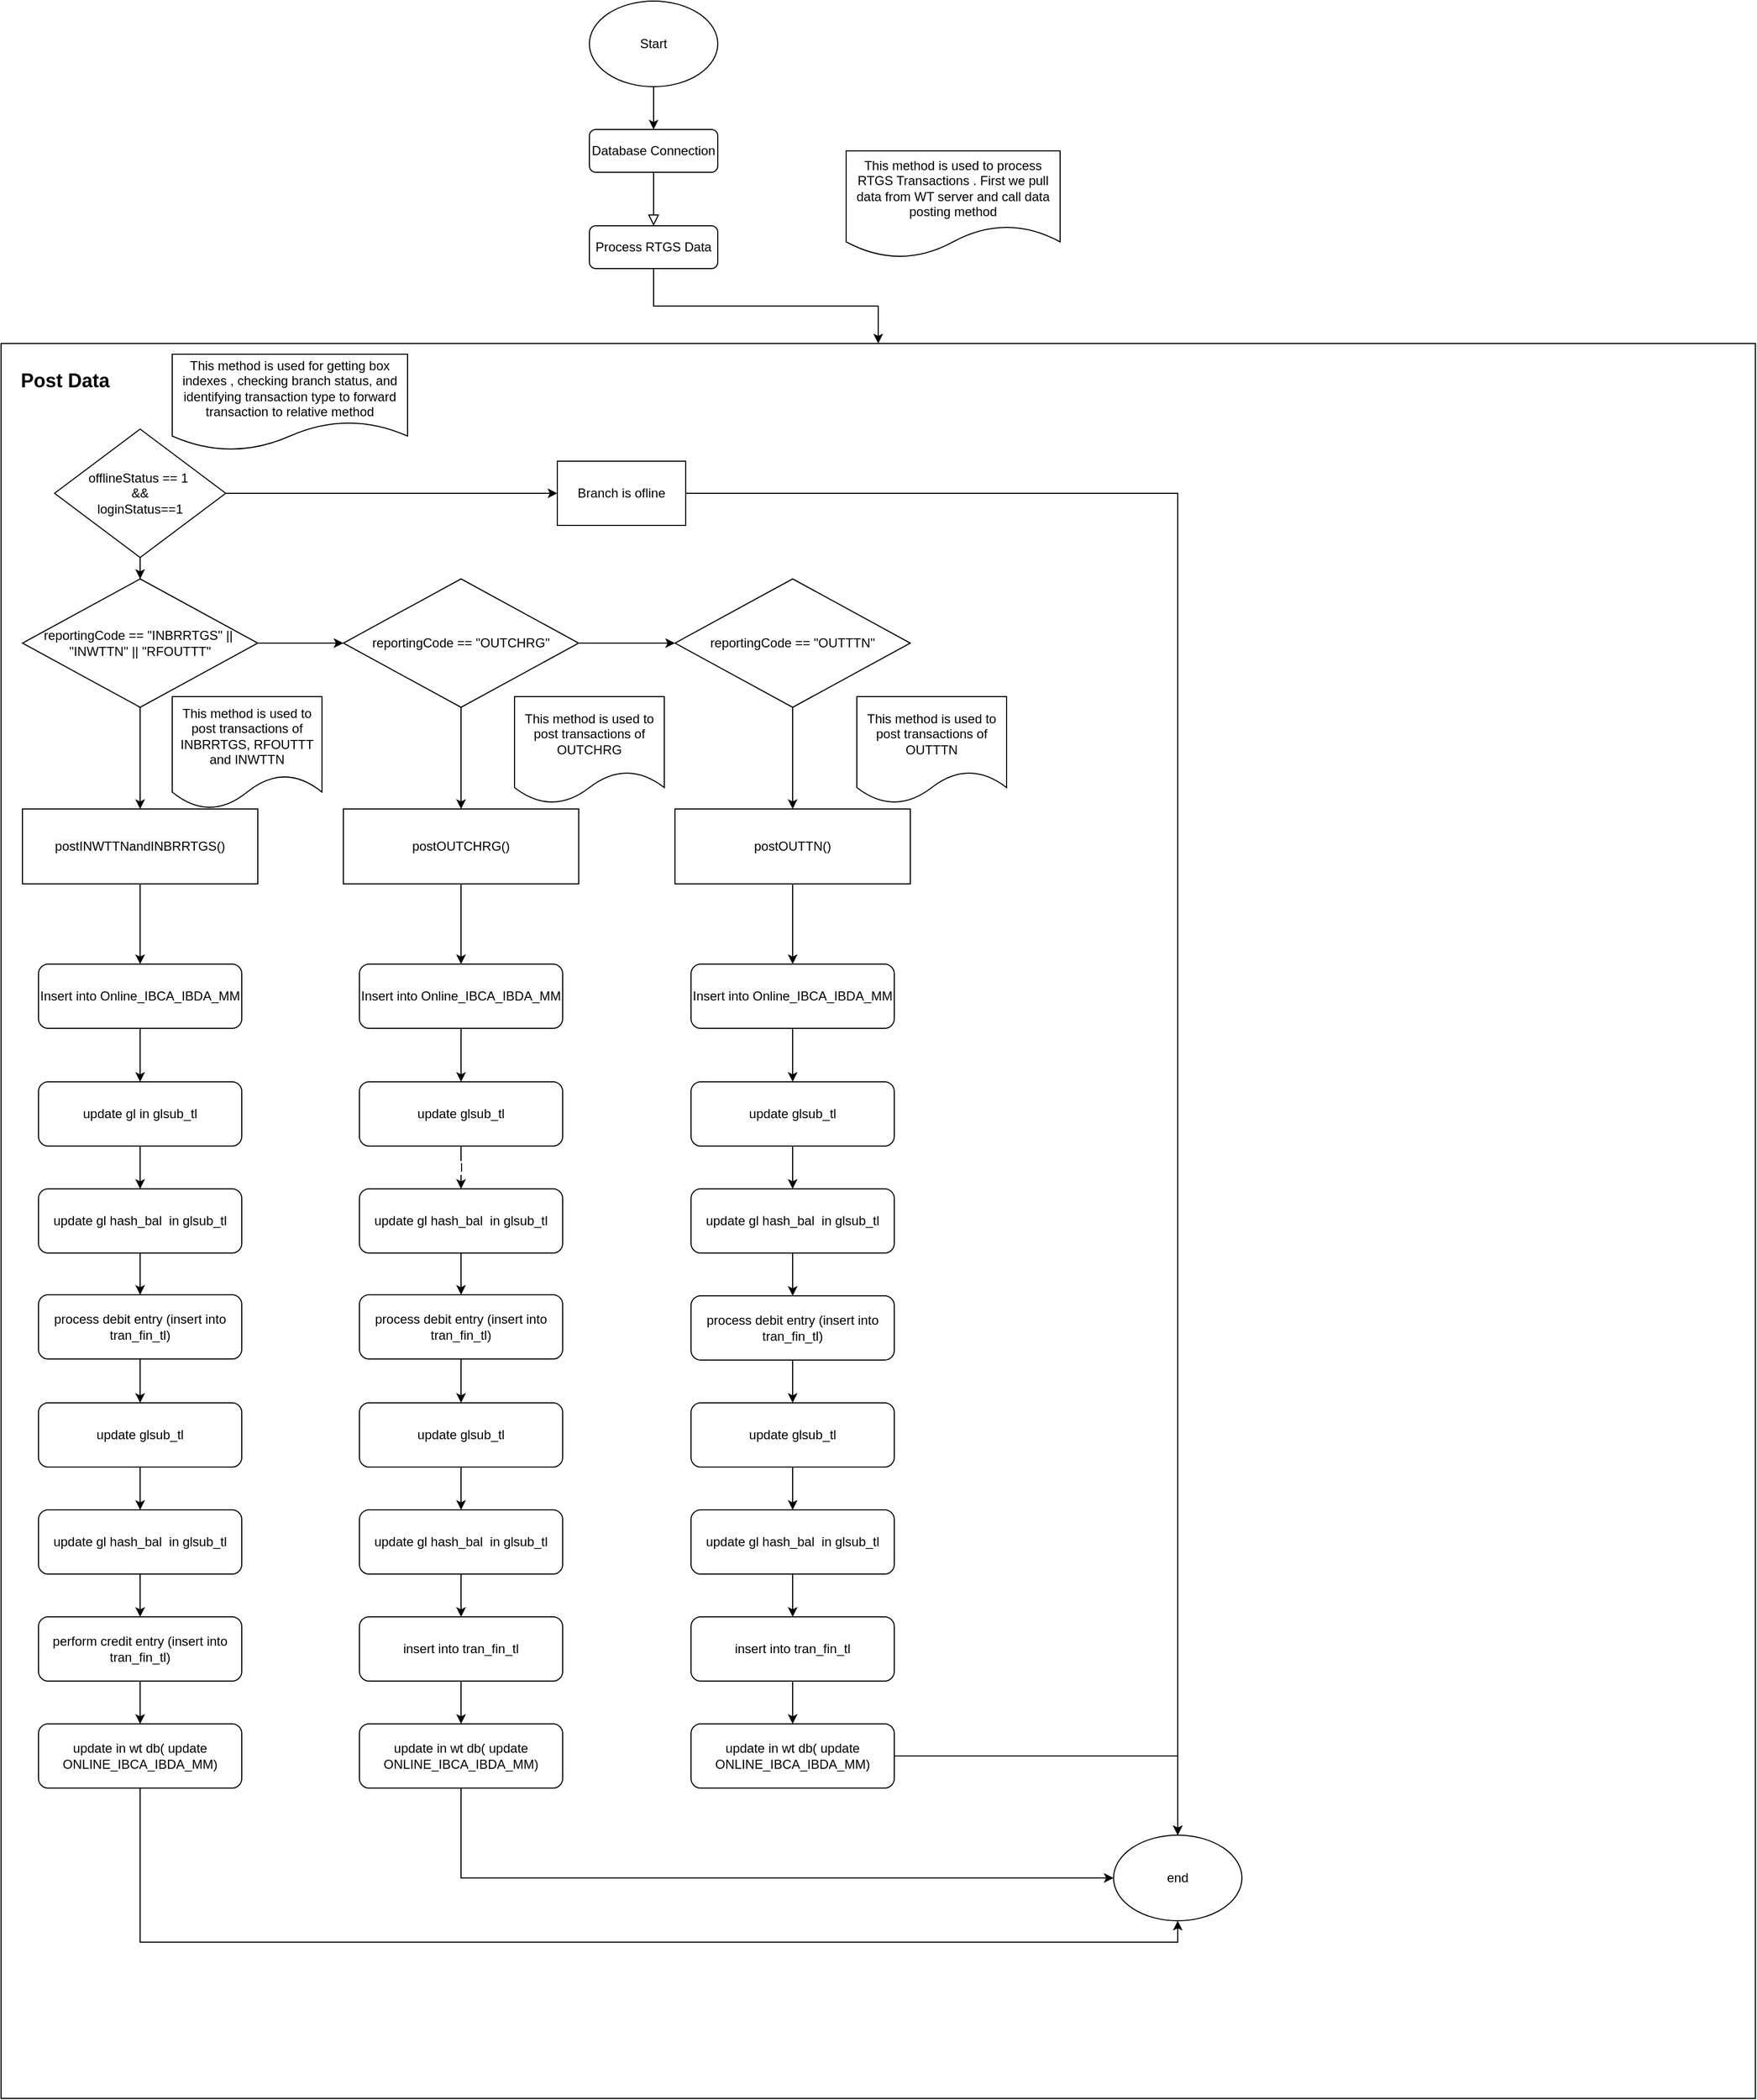<mxfile version="22.0.6" type="github">
  <diagram id="C5RBs43oDa-KdzZeNtuy" name="Page-1">
    <mxGraphModel dx="1467" dy="1934" grid="1" gridSize="10" guides="1" tooltips="1" connect="1" arrows="1" fold="1" page="1" pageScale="1" pageWidth="827" pageHeight="1169" math="0" shadow="0">
      <root>
        <mxCell id="WIyWlLk6GJQsqaUBKTNV-0" />
        <mxCell id="WIyWlLk6GJQsqaUBKTNV-1" parent="WIyWlLk6GJQsqaUBKTNV-0" />
        <mxCell id="WIyWlLk6GJQsqaUBKTNV-2" value="" style="rounded=0;html=1;jettySize=auto;orthogonalLoop=1;fontSize=11;endArrow=block;endFill=0;endSize=8;strokeWidth=1;shadow=0;labelBackgroundColor=none;edgeStyle=orthogonalEdgeStyle;entryX=0.5;entryY=0;entryDx=0;entryDy=0;" parent="WIyWlLk6GJQsqaUBKTNV-1" source="WIyWlLk6GJQsqaUBKTNV-3" target="WIyWlLk6GJQsqaUBKTNV-7" edge="1">
          <mxGeometry relative="1" as="geometry">
            <mxPoint x="220" y="170" as="targetPoint" />
          </mxGeometry>
        </mxCell>
        <mxCell id="WIyWlLk6GJQsqaUBKTNV-3" value="Database Connection" style="rounded=1;whiteSpace=wrap;html=1;fontSize=12;glass=0;strokeWidth=1;shadow=0;" parent="WIyWlLk6GJQsqaUBKTNV-1" vertex="1">
          <mxGeometry x="640" y="80" width="120" height="40" as="geometry" />
        </mxCell>
        <mxCell id="KBbevdnZ72m0mGHmZOXU-123" style="edgeStyle=orthogonalEdgeStyle;rounded=0;orthogonalLoop=1;jettySize=auto;html=1;" edge="1" parent="WIyWlLk6GJQsqaUBKTNV-1" source="WIyWlLk6GJQsqaUBKTNV-7" target="KBbevdnZ72m0mGHmZOXU-5">
          <mxGeometry relative="1" as="geometry" />
        </mxCell>
        <mxCell id="WIyWlLk6GJQsqaUBKTNV-7" value="Process RTGS Data" style="rounded=1;whiteSpace=wrap;html=1;fontSize=12;glass=0;strokeWidth=1;shadow=0;" parent="WIyWlLk6GJQsqaUBKTNV-1" vertex="1">
          <mxGeometry x="640" y="170" width="120" height="40" as="geometry" />
        </mxCell>
        <mxCell id="WIyWlLk6GJQsqaUBKTNV-8" value="No" style="rounded=0;html=1;jettySize=auto;orthogonalLoop=1;fontSize=11;endArrow=block;endFill=0;endSize=8;strokeWidth=1;shadow=0;labelBackgroundColor=none;edgeStyle=orthogonalEdgeStyle;" parent="WIyWlLk6GJQsqaUBKTNV-1" edge="1">
          <mxGeometry x="0.333" y="20" relative="1" as="geometry">
            <mxPoint as="offset" />
            <mxPoint x="580" y="570" as="sourcePoint" />
            <mxPoint x="560" y="610" as="targetPoint" />
          </mxGeometry>
        </mxCell>
        <mxCell id="KBbevdnZ72m0mGHmZOXU-124" style="edgeStyle=orthogonalEdgeStyle;rounded=0;orthogonalLoop=1;jettySize=auto;html=1;" edge="1" parent="WIyWlLk6GJQsqaUBKTNV-1" source="KBbevdnZ72m0mGHmZOXU-0" target="WIyWlLk6GJQsqaUBKTNV-3">
          <mxGeometry relative="1" as="geometry" />
        </mxCell>
        <mxCell id="KBbevdnZ72m0mGHmZOXU-0" value="Start" style="ellipse;whiteSpace=wrap;html=1;" vertex="1" parent="WIyWlLk6GJQsqaUBKTNV-1">
          <mxGeometry x="640" y="-40" width="120" height="80" as="geometry" />
        </mxCell>
        <mxCell id="KBbevdnZ72m0mGHmZOXU-5" value="" style="whiteSpace=wrap;html=1;aspect=fixed;" vertex="1" parent="WIyWlLk6GJQsqaUBKTNV-1">
          <mxGeometry x="90" y="280" width="1640" height="1640" as="geometry" />
        </mxCell>
        <mxCell id="KBbevdnZ72m0mGHmZOXU-7" value="&lt;b&gt;&lt;font style=&quot;font-size: 18px;&quot;&gt;Post Data&lt;/font&gt;&lt;/b&gt;" style="text;html=1;strokeColor=none;fillColor=none;align=center;verticalAlign=middle;whiteSpace=wrap;rounded=0;" vertex="1" parent="WIyWlLk6GJQsqaUBKTNV-1">
          <mxGeometry x="100" y="290" width="100" height="50" as="geometry" />
        </mxCell>
        <mxCell id="KBbevdnZ72m0mGHmZOXU-11" style="edgeStyle=orthogonalEdgeStyle;rounded=0;orthogonalLoop=1;jettySize=auto;html=1;" edge="1" parent="WIyWlLk6GJQsqaUBKTNV-1" source="KBbevdnZ72m0mGHmZOXU-8" target="KBbevdnZ72m0mGHmZOXU-10">
          <mxGeometry relative="1" as="geometry" />
        </mxCell>
        <mxCell id="KBbevdnZ72m0mGHmZOXU-110" style="edgeStyle=orthogonalEdgeStyle;rounded=0;orthogonalLoop=1;jettySize=auto;html=1;" edge="1" parent="WIyWlLk6GJQsqaUBKTNV-1" source="KBbevdnZ72m0mGHmZOXU-8" target="KBbevdnZ72m0mGHmZOXU-109">
          <mxGeometry relative="1" as="geometry" />
        </mxCell>
        <mxCell id="KBbevdnZ72m0mGHmZOXU-8" value="offlineStatus == 1&amp;nbsp;&lt;br&gt;&amp;amp;&amp;amp;&lt;br&gt;loginStatus==1" style="rhombus;whiteSpace=wrap;html=1;" vertex="1" parent="WIyWlLk6GJQsqaUBKTNV-1">
          <mxGeometry x="140" y="360" width="160" height="120" as="geometry" />
        </mxCell>
        <mxCell id="KBbevdnZ72m0mGHmZOXU-13" style="edgeStyle=orthogonalEdgeStyle;rounded=0;orthogonalLoop=1;jettySize=auto;html=1;" edge="1" parent="WIyWlLk6GJQsqaUBKTNV-1" source="KBbevdnZ72m0mGHmZOXU-10" target="KBbevdnZ72m0mGHmZOXU-57">
          <mxGeometry relative="1" as="geometry">
            <mxPoint x="220" y="690" as="targetPoint" />
          </mxGeometry>
        </mxCell>
        <mxCell id="KBbevdnZ72m0mGHmZOXU-17" style="edgeStyle=orthogonalEdgeStyle;rounded=0;orthogonalLoop=1;jettySize=auto;html=1;" edge="1" parent="WIyWlLk6GJQsqaUBKTNV-1" source="KBbevdnZ72m0mGHmZOXU-10" target="KBbevdnZ72m0mGHmZOXU-16">
          <mxGeometry relative="1" as="geometry" />
        </mxCell>
        <mxCell id="KBbevdnZ72m0mGHmZOXU-10" value="reportingCode == &quot;INBRRTGS&quot; ||&amp;nbsp;&lt;br&gt;&quot;INWTTN&quot; || &quot;RFOUTTT&quot;" style="rhombus;whiteSpace=wrap;html=1;" vertex="1" parent="WIyWlLk6GJQsqaUBKTNV-1">
          <mxGeometry x="110" y="500" width="220" height="120" as="geometry" />
        </mxCell>
        <mxCell id="KBbevdnZ72m0mGHmZOXU-25" style="edgeStyle=orthogonalEdgeStyle;rounded=0;orthogonalLoop=1;jettySize=auto;html=1;" edge="1" parent="WIyWlLk6GJQsqaUBKTNV-1" source="KBbevdnZ72m0mGHmZOXU-57" target="KBbevdnZ72m0mGHmZOXU-24">
          <mxGeometry relative="1" as="geometry">
            <mxPoint x="220" y="810" as="sourcePoint" />
          </mxGeometry>
        </mxCell>
        <mxCell id="KBbevdnZ72m0mGHmZOXU-44" style="edgeStyle=orthogonalEdgeStyle;rounded=0;orthogonalLoop=1;jettySize=auto;html=1;" edge="1" parent="WIyWlLk6GJQsqaUBKTNV-1" source="KBbevdnZ72m0mGHmZOXU-59" target="KBbevdnZ72m0mGHmZOXU-43">
          <mxGeometry relative="1" as="geometry">
            <mxPoint x="520" y="810" as="sourcePoint" />
          </mxGeometry>
        </mxCell>
        <mxCell id="KBbevdnZ72m0mGHmZOXU-19" style="edgeStyle=orthogonalEdgeStyle;rounded=0;orthogonalLoop=1;jettySize=auto;html=1;entryX=0;entryY=0.5;entryDx=0;entryDy=0;" edge="1" parent="WIyWlLk6GJQsqaUBKTNV-1" source="KBbevdnZ72m0mGHmZOXU-16" target="KBbevdnZ72m0mGHmZOXU-18">
          <mxGeometry relative="1" as="geometry" />
        </mxCell>
        <mxCell id="KBbevdnZ72m0mGHmZOXU-20" style="edgeStyle=orthogonalEdgeStyle;rounded=0;orthogonalLoop=1;jettySize=auto;html=1;" edge="1" parent="WIyWlLk6GJQsqaUBKTNV-1" source="KBbevdnZ72m0mGHmZOXU-16" target="KBbevdnZ72m0mGHmZOXU-59">
          <mxGeometry relative="1" as="geometry">
            <mxPoint x="520" y="690" as="targetPoint" />
          </mxGeometry>
        </mxCell>
        <mxCell id="KBbevdnZ72m0mGHmZOXU-16" value="reportingCode == &quot;OUTCHRG&lt;span style=&quot;background-color: initial;&quot;&gt;&quot;&lt;/span&gt;" style="rhombus;whiteSpace=wrap;html=1;" vertex="1" parent="WIyWlLk6GJQsqaUBKTNV-1">
          <mxGeometry x="410" y="500" width="220" height="120" as="geometry" />
        </mxCell>
        <mxCell id="KBbevdnZ72m0mGHmZOXU-23" style="edgeStyle=orthogonalEdgeStyle;rounded=0;orthogonalLoop=1;jettySize=auto;html=1;entryX=0.5;entryY=0;entryDx=0;entryDy=0;" edge="1" parent="WIyWlLk6GJQsqaUBKTNV-1" source="KBbevdnZ72m0mGHmZOXU-18" target="KBbevdnZ72m0mGHmZOXU-60">
          <mxGeometry relative="1" as="geometry">
            <mxPoint x="830" y="690" as="targetPoint" />
          </mxGeometry>
        </mxCell>
        <mxCell id="KBbevdnZ72m0mGHmZOXU-18" value="reportingCode == &quot;OUTTTN&lt;span style=&quot;background-color: initial;&quot;&gt;&quot;&lt;/span&gt;" style="rhombus;whiteSpace=wrap;html=1;" vertex="1" parent="WIyWlLk6GJQsqaUBKTNV-1">
          <mxGeometry x="720" y="500" width="220" height="120" as="geometry" />
        </mxCell>
        <mxCell id="KBbevdnZ72m0mGHmZOXU-27" style="edgeStyle=orthogonalEdgeStyle;rounded=0;orthogonalLoop=1;jettySize=auto;html=1;" edge="1" parent="WIyWlLk6GJQsqaUBKTNV-1" source="KBbevdnZ72m0mGHmZOXU-24">
          <mxGeometry relative="1" as="geometry">
            <mxPoint x="220" y="970" as="targetPoint" />
          </mxGeometry>
        </mxCell>
        <mxCell id="KBbevdnZ72m0mGHmZOXU-24" value="Insert into Online_IBCA_IBDA_MM" style="rounded=1;whiteSpace=wrap;html=1;" vertex="1" parent="WIyWlLk6GJQsqaUBKTNV-1">
          <mxGeometry x="125" y="860" width="190" height="60" as="geometry" />
        </mxCell>
        <mxCell id="KBbevdnZ72m0mGHmZOXU-30" style="edgeStyle=orthogonalEdgeStyle;rounded=0;orthogonalLoop=1;jettySize=auto;html=1;" edge="1" parent="WIyWlLk6GJQsqaUBKTNV-1" source="KBbevdnZ72m0mGHmZOXU-28" target="KBbevdnZ72m0mGHmZOXU-29">
          <mxGeometry relative="1" as="geometry" />
        </mxCell>
        <mxCell id="KBbevdnZ72m0mGHmZOXU-28" value="update gl in glsub_tl" style="rounded=1;whiteSpace=wrap;html=1;" vertex="1" parent="WIyWlLk6GJQsqaUBKTNV-1">
          <mxGeometry x="125" y="970" width="190" height="60" as="geometry" />
        </mxCell>
        <mxCell id="KBbevdnZ72m0mGHmZOXU-32" style="edgeStyle=orthogonalEdgeStyle;rounded=0;orthogonalLoop=1;jettySize=auto;html=1;" edge="1" parent="WIyWlLk6GJQsqaUBKTNV-1" source="KBbevdnZ72m0mGHmZOXU-29" target="KBbevdnZ72m0mGHmZOXU-31">
          <mxGeometry relative="1" as="geometry" />
        </mxCell>
        <mxCell id="KBbevdnZ72m0mGHmZOXU-29" value="update gl hash_bal&amp;nbsp; in glsub_tl" style="rounded=1;whiteSpace=wrap;html=1;" vertex="1" parent="WIyWlLk6GJQsqaUBKTNV-1">
          <mxGeometry x="125" y="1070" width="190" height="60" as="geometry" />
        </mxCell>
        <mxCell id="KBbevdnZ72m0mGHmZOXU-34" style="edgeStyle=orthogonalEdgeStyle;rounded=0;orthogonalLoop=1;jettySize=auto;html=1;" edge="1" parent="WIyWlLk6GJQsqaUBKTNV-1" source="KBbevdnZ72m0mGHmZOXU-31">
          <mxGeometry relative="1" as="geometry">
            <mxPoint x="220" y="1270" as="targetPoint" />
          </mxGeometry>
        </mxCell>
        <mxCell id="KBbevdnZ72m0mGHmZOXU-31" value="process debit entry (insert into tran_fin_tl)" style="rounded=1;whiteSpace=wrap;html=1;" vertex="1" parent="WIyWlLk6GJQsqaUBKTNV-1">
          <mxGeometry x="125" y="1169" width="190" height="60" as="geometry" />
        </mxCell>
        <mxCell id="KBbevdnZ72m0mGHmZOXU-38" style="edgeStyle=orthogonalEdgeStyle;rounded=0;orthogonalLoop=1;jettySize=auto;html=1;" edge="1" parent="WIyWlLk6GJQsqaUBKTNV-1" source="KBbevdnZ72m0mGHmZOXU-35" target="KBbevdnZ72m0mGHmZOXU-37">
          <mxGeometry relative="1" as="geometry" />
        </mxCell>
        <mxCell id="KBbevdnZ72m0mGHmZOXU-35" value="update glsub_tl" style="rounded=1;whiteSpace=wrap;html=1;" vertex="1" parent="WIyWlLk6GJQsqaUBKTNV-1">
          <mxGeometry x="125" y="1270" width="190" height="60" as="geometry" />
        </mxCell>
        <mxCell id="KBbevdnZ72m0mGHmZOXU-40" style="edgeStyle=orthogonalEdgeStyle;rounded=0;orthogonalLoop=1;jettySize=auto;html=1;" edge="1" parent="WIyWlLk6GJQsqaUBKTNV-1" source="KBbevdnZ72m0mGHmZOXU-37" target="KBbevdnZ72m0mGHmZOXU-39">
          <mxGeometry relative="1" as="geometry" />
        </mxCell>
        <mxCell id="KBbevdnZ72m0mGHmZOXU-37" value="update gl hash_bal&amp;nbsp; in glsub_tl" style="rounded=1;whiteSpace=wrap;html=1;" vertex="1" parent="WIyWlLk6GJQsqaUBKTNV-1">
          <mxGeometry x="125" y="1370" width="190" height="60" as="geometry" />
        </mxCell>
        <mxCell id="KBbevdnZ72m0mGHmZOXU-42" style="edgeStyle=orthogonalEdgeStyle;rounded=0;orthogonalLoop=1;jettySize=auto;html=1;" edge="1" parent="WIyWlLk6GJQsqaUBKTNV-1" source="KBbevdnZ72m0mGHmZOXU-39" target="KBbevdnZ72m0mGHmZOXU-41">
          <mxGeometry relative="1" as="geometry" />
        </mxCell>
        <mxCell id="KBbevdnZ72m0mGHmZOXU-39" value="perform credit entry (insert into tran_fin_tl)" style="rounded=1;whiteSpace=wrap;html=1;" vertex="1" parent="WIyWlLk6GJQsqaUBKTNV-1">
          <mxGeometry x="125" y="1470" width="190" height="60" as="geometry" />
        </mxCell>
        <mxCell id="KBbevdnZ72m0mGHmZOXU-121" style="edgeStyle=orthogonalEdgeStyle;rounded=0;orthogonalLoop=1;jettySize=auto;html=1;entryX=0.5;entryY=1;entryDx=0;entryDy=0;" edge="1" parent="WIyWlLk6GJQsqaUBKTNV-1" source="KBbevdnZ72m0mGHmZOXU-41" target="KBbevdnZ72m0mGHmZOXU-112">
          <mxGeometry relative="1" as="geometry">
            <Array as="points">
              <mxPoint x="220" y="1774" />
              <mxPoint x="1190" y="1774" />
            </Array>
          </mxGeometry>
        </mxCell>
        <mxCell id="KBbevdnZ72m0mGHmZOXU-41" value="update in wt db( update ONLINE_IBCA_IBDA_MM)" style="rounded=1;whiteSpace=wrap;html=1;" vertex="1" parent="WIyWlLk6GJQsqaUBKTNV-1">
          <mxGeometry x="125" y="1570" width="190" height="60" as="geometry" />
        </mxCell>
        <mxCell id="KBbevdnZ72m0mGHmZOXU-46" style="edgeStyle=orthogonalEdgeStyle;rounded=0;orthogonalLoop=1;jettySize=auto;html=1;" edge="1" parent="WIyWlLk6GJQsqaUBKTNV-1" source="KBbevdnZ72m0mGHmZOXU-43" target="KBbevdnZ72m0mGHmZOXU-45">
          <mxGeometry relative="1" as="geometry" />
        </mxCell>
        <mxCell id="KBbevdnZ72m0mGHmZOXU-43" value="Insert into Online_IBCA_IBDA_MM" style="rounded=1;whiteSpace=wrap;html=1;" vertex="1" parent="WIyWlLk6GJQsqaUBKTNV-1">
          <mxGeometry x="425" y="860" width="190" height="60" as="geometry" />
        </mxCell>
        <mxCell id="KBbevdnZ72m0mGHmZOXU-48" value="l" style="edgeStyle=orthogonalEdgeStyle;rounded=0;orthogonalLoop=1;jettySize=auto;html=1;" edge="1" parent="WIyWlLk6GJQsqaUBKTNV-1" source="KBbevdnZ72m0mGHmZOXU-45" target="KBbevdnZ72m0mGHmZOXU-47">
          <mxGeometry relative="1" as="geometry" />
        </mxCell>
        <mxCell id="KBbevdnZ72m0mGHmZOXU-45" value="update glsub_tl" style="rounded=1;whiteSpace=wrap;html=1;" vertex="1" parent="WIyWlLk6GJQsqaUBKTNV-1">
          <mxGeometry x="425" y="970" width="190" height="60" as="geometry" />
        </mxCell>
        <mxCell id="KBbevdnZ72m0mGHmZOXU-50" style="edgeStyle=orthogonalEdgeStyle;rounded=0;orthogonalLoop=1;jettySize=auto;html=1;" edge="1" parent="WIyWlLk6GJQsqaUBKTNV-1" source="KBbevdnZ72m0mGHmZOXU-47" target="KBbevdnZ72m0mGHmZOXU-49">
          <mxGeometry relative="1" as="geometry" />
        </mxCell>
        <mxCell id="KBbevdnZ72m0mGHmZOXU-47" value="update gl hash_bal&amp;nbsp; in glsub_tl" style="rounded=1;whiteSpace=wrap;html=1;" vertex="1" parent="WIyWlLk6GJQsqaUBKTNV-1">
          <mxGeometry x="425" y="1070" width="190" height="60" as="geometry" />
        </mxCell>
        <mxCell id="KBbevdnZ72m0mGHmZOXU-61" style="edgeStyle=orthogonalEdgeStyle;rounded=0;orthogonalLoop=1;jettySize=auto;html=1;" edge="1" parent="WIyWlLk6GJQsqaUBKTNV-1" source="KBbevdnZ72m0mGHmZOXU-49" target="KBbevdnZ72m0mGHmZOXU-52">
          <mxGeometry relative="1" as="geometry" />
        </mxCell>
        <mxCell id="KBbevdnZ72m0mGHmZOXU-49" value="process debit entry (insert into tran_fin_tl)" style="rounded=1;whiteSpace=wrap;html=1;" vertex="1" parent="WIyWlLk6GJQsqaUBKTNV-1">
          <mxGeometry x="425" y="1169" width="190" height="60" as="geometry" />
        </mxCell>
        <mxCell id="KBbevdnZ72m0mGHmZOXU-62" style="edgeStyle=orthogonalEdgeStyle;rounded=0;orthogonalLoop=1;jettySize=auto;html=1;" edge="1" parent="WIyWlLk6GJQsqaUBKTNV-1" source="KBbevdnZ72m0mGHmZOXU-52" target="KBbevdnZ72m0mGHmZOXU-53">
          <mxGeometry relative="1" as="geometry" />
        </mxCell>
        <mxCell id="KBbevdnZ72m0mGHmZOXU-52" value="update glsub_tl" style="rounded=1;whiteSpace=wrap;html=1;" vertex="1" parent="WIyWlLk6GJQsqaUBKTNV-1">
          <mxGeometry x="425" y="1270" width="190" height="60" as="geometry" />
        </mxCell>
        <mxCell id="KBbevdnZ72m0mGHmZOXU-63" style="edgeStyle=orthogonalEdgeStyle;rounded=0;orthogonalLoop=1;jettySize=auto;html=1;" edge="1" parent="WIyWlLk6GJQsqaUBKTNV-1" source="KBbevdnZ72m0mGHmZOXU-53" target="KBbevdnZ72m0mGHmZOXU-54">
          <mxGeometry relative="1" as="geometry" />
        </mxCell>
        <mxCell id="KBbevdnZ72m0mGHmZOXU-53" value="update gl hash_bal&amp;nbsp; in glsub_tl" style="rounded=1;whiteSpace=wrap;html=1;" vertex="1" parent="WIyWlLk6GJQsqaUBKTNV-1">
          <mxGeometry x="425" y="1370" width="190" height="60" as="geometry" />
        </mxCell>
        <mxCell id="KBbevdnZ72m0mGHmZOXU-64" style="edgeStyle=orthogonalEdgeStyle;rounded=0;orthogonalLoop=1;jettySize=auto;html=1;" edge="1" parent="WIyWlLk6GJQsqaUBKTNV-1" source="KBbevdnZ72m0mGHmZOXU-54" target="KBbevdnZ72m0mGHmZOXU-55">
          <mxGeometry relative="1" as="geometry" />
        </mxCell>
        <mxCell id="KBbevdnZ72m0mGHmZOXU-54" value="insert into tran_fin_tl" style="rounded=1;whiteSpace=wrap;html=1;" vertex="1" parent="WIyWlLk6GJQsqaUBKTNV-1">
          <mxGeometry x="425" y="1470" width="190" height="60" as="geometry" />
        </mxCell>
        <mxCell id="KBbevdnZ72m0mGHmZOXU-120" style="edgeStyle=orthogonalEdgeStyle;rounded=0;orthogonalLoop=1;jettySize=auto;html=1;entryX=0;entryY=0.5;entryDx=0;entryDy=0;" edge="1" parent="WIyWlLk6GJQsqaUBKTNV-1" source="KBbevdnZ72m0mGHmZOXU-55" target="KBbevdnZ72m0mGHmZOXU-112">
          <mxGeometry relative="1" as="geometry">
            <Array as="points">
              <mxPoint x="520" y="1714" />
            </Array>
          </mxGeometry>
        </mxCell>
        <mxCell id="KBbevdnZ72m0mGHmZOXU-55" value="update in wt db( update ONLINE_IBCA_IBDA_MM)" style="rounded=1;whiteSpace=wrap;html=1;" vertex="1" parent="WIyWlLk6GJQsqaUBKTNV-1">
          <mxGeometry x="425" y="1570" width="190" height="60" as="geometry" />
        </mxCell>
        <mxCell id="KBbevdnZ72m0mGHmZOXU-57" value="&lt;span style=&quot;color: rgb(0, 0, 0); font-family: Helvetica; font-size: 12px; font-style: normal; font-variant-ligatures: normal; font-variant-caps: normal; font-weight: 400; letter-spacing: normal; orphans: 2; text-align: center; text-indent: 0px; text-transform: none; widows: 2; word-spacing: 0px; -webkit-text-stroke-width: 0px; background-color: rgb(251, 251, 251); text-decoration-thickness: initial; text-decoration-style: initial; text-decoration-color: initial; float: none; display: inline !important;&quot;&gt;postINWTTNandINBRRTGS()&lt;/span&gt;" style="rounded=0;whiteSpace=wrap;html=1;" vertex="1" parent="WIyWlLk6GJQsqaUBKTNV-1">
          <mxGeometry x="110" y="715" width="220" height="70" as="geometry" />
        </mxCell>
        <mxCell id="KBbevdnZ72m0mGHmZOXU-59" value="postOUTCHRG()" style="rounded=0;whiteSpace=wrap;html=1;" vertex="1" parent="WIyWlLk6GJQsqaUBKTNV-1">
          <mxGeometry x="410" y="715" width="220" height="70" as="geometry" />
        </mxCell>
        <mxCell id="KBbevdnZ72m0mGHmZOXU-99" style="edgeStyle=orthogonalEdgeStyle;rounded=0;orthogonalLoop=1;jettySize=auto;html=1;" edge="1" parent="WIyWlLk6GJQsqaUBKTNV-1" source="KBbevdnZ72m0mGHmZOXU-60" target="KBbevdnZ72m0mGHmZOXU-83">
          <mxGeometry relative="1" as="geometry" />
        </mxCell>
        <mxCell id="KBbevdnZ72m0mGHmZOXU-60" value="postOUTTN()" style="rounded=0;whiteSpace=wrap;html=1;" vertex="1" parent="WIyWlLk6GJQsqaUBKTNV-1">
          <mxGeometry x="720" y="715" width="220" height="70" as="geometry" />
        </mxCell>
        <mxCell id="KBbevdnZ72m0mGHmZOXU-98" style="edgeStyle=orthogonalEdgeStyle;rounded=0;orthogonalLoop=1;jettySize=auto;html=1;" edge="1" parent="WIyWlLk6GJQsqaUBKTNV-1" source="KBbevdnZ72m0mGHmZOXU-83" target="KBbevdnZ72m0mGHmZOXU-84">
          <mxGeometry relative="1" as="geometry" />
        </mxCell>
        <mxCell id="KBbevdnZ72m0mGHmZOXU-83" value="Insert into Online_IBCA_IBDA_MM" style="rounded=1;whiteSpace=wrap;html=1;" vertex="1" parent="WIyWlLk6GJQsqaUBKTNV-1">
          <mxGeometry x="735" y="860" width="190" height="60" as="geometry" />
        </mxCell>
        <mxCell id="KBbevdnZ72m0mGHmZOXU-97" style="edgeStyle=orthogonalEdgeStyle;rounded=0;orthogonalLoop=1;jettySize=auto;html=1;entryX=0.5;entryY=0;entryDx=0;entryDy=0;" edge="1" parent="WIyWlLk6GJQsqaUBKTNV-1" source="KBbevdnZ72m0mGHmZOXU-84" target="KBbevdnZ72m0mGHmZOXU-86">
          <mxGeometry relative="1" as="geometry" />
        </mxCell>
        <mxCell id="KBbevdnZ72m0mGHmZOXU-84" value="update glsub_tl" style="rounded=1;whiteSpace=wrap;html=1;" vertex="1" parent="WIyWlLk6GJQsqaUBKTNV-1">
          <mxGeometry x="735" y="970" width="190" height="60" as="geometry" />
        </mxCell>
        <mxCell id="KBbevdnZ72m0mGHmZOXU-96" style="edgeStyle=orthogonalEdgeStyle;rounded=0;orthogonalLoop=1;jettySize=auto;html=1;" edge="1" parent="WIyWlLk6GJQsqaUBKTNV-1" source="KBbevdnZ72m0mGHmZOXU-86" target="KBbevdnZ72m0mGHmZOXU-87">
          <mxGeometry relative="1" as="geometry" />
        </mxCell>
        <mxCell id="KBbevdnZ72m0mGHmZOXU-86" value="update gl hash_bal&amp;nbsp; in glsub_tl" style="rounded=1;whiteSpace=wrap;html=1;" vertex="1" parent="WIyWlLk6GJQsqaUBKTNV-1">
          <mxGeometry x="735" y="1070" width="190" height="60" as="geometry" />
        </mxCell>
        <mxCell id="KBbevdnZ72m0mGHmZOXU-95" style="edgeStyle=orthogonalEdgeStyle;rounded=0;orthogonalLoop=1;jettySize=auto;html=1;" edge="1" parent="WIyWlLk6GJQsqaUBKTNV-1" source="KBbevdnZ72m0mGHmZOXU-87" target="KBbevdnZ72m0mGHmZOXU-88">
          <mxGeometry relative="1" as="geometry" />
        </mxCell>
        <mxCell id="KBbevdnZ72m0mGHmZOXU-87" value="process debit entry (insert into tran_fin_tl)" style="rounded=1;whiteSpace=wrap;html=1;" vertex="1" parent="WIyWlLk6GJQsqaUBKTNV-1">
          <mxGeometry x="735" y="1170" width="190" height="60" as="geometry" />
        </mxCell>
        <mxCell id="KBbevdnZ72m0mGHmZOXU-94" style="edgeStyle=orthogonalEdgeStyle;rounded=0;orthogonalLoop=1;jettySize=auto;html=1;" edge="1" parent="WIyWlLk6GJQsqaUBKTNV-1" source="KBbevdnZ72m0mGHmZOXU-88" target="KBbevdnZ72m0mGHmZOXU-89">
          <mxGeometry relative="1" as="geometry" />
        </mxCell>
        <mxCell id="KBbevdnZ72m0mGHmZOXU-88" value="update glsub_tl" style="rounded=1;whiteSpace=wrap;html=1;" vertex="1" parent="WIyWlLk6GJQsqaUBKTNV-1">
          <mxGeometry x="735" y="1270" width="190" height="60" as="geometry" />
        </mxCell>
        <mxCell id="KBbevdnZ72m0mGHmZOXU-93" style="edgeStyle=orthogonalEdgeStyle;rounded=0;orthogonalLoop=1;jettySize=auto;html=1;" edge="1" parent="WIyWlLk6GJQsqaUBKTNV-1" source="KBbevdnZ72m0mGHmZOXU-89" target="KBbevdnZ72m0mGHmZOXU-90">
          <mxGeometry relative="1" as="geometry" />
        </mxCell>
        <mxCell id="KBbevdnZ72m0mGHmZOXU-89" value="update gl hash_bal&amp;nbsp; in glsub_tl" style="rounded=1;whiteSpace=wrap;html=1;" vertex="1" parent="WIyWlLk6GJQsqaUBKTNV-1">
          <mxGeometry x="735" y="1370" width="190" height="60" as="geometry" />
        </mxCell>
        <mxCell id="KBbevdnZ72m0mGHmZOXU-92" style="edgeStyle=orthogonalEdgeStyle;rounded=0;orthogonalLoop=1;jettySize=auto;html=1;" edge="1" parent="WIyWlLk6GJQsqaUBKTNV-1" source="KBbevdnZ72m0mGHmZOXU-90" target="KBbevdnZ72m0mGHmZOXU-91">
          <mxGeometry relative="1" as="geometry" />
        </mxCell>
        <mxCell id="KBbevdnZ72m0mGHmZOXU-90" value="insert into tran_fin_tl" style="rounded=1;whiteSpace=wrap;html=1;" vertex="1" parent="WIyWlLk6GJQsqaUBKTNV-1">
          <mxGeometry x="735" y="1470" width="190" height="60" as="geometry" />
        </mxCell>
        <mxCell id="KBbevdnZ72m0mGHmZOXU-118" style="edgeStyle=orthogonalEdgeStyle;rounded=0;orthogonalLoop=1;jettySize=auto;html=1;" edge="1" parent="WIyWlLk6GJQsqaUBKTNV-1" source="KBbevdnZ72m0mGHmZOXU-91" target="KBbevdnZ72m0mGHmZOXU-112">
          <mxGeometry relative="1" as="geometry" />
        </mxCell>
        <mxCell id="KBbevdnZ72m0mGHmZOXU-91" value="update in wt db( update ONLINE_IBCA_IBDA_MM)" style="rounded=1;whiteSpace=wrap;html=1;" vertex="1" parent="WIyWlLk6GJQsqaUBKTNV-1">
          <mxGeometry x="735" y="1570" width="190" height="60" as="geometry" />
        </mxCell>
        <mxCell id="KBbevdnZ72m0mGHmZOXU-100" value="This method is used to process RTGS Transactions . First we pull data from WT server and call data posting method" style="shape=document;whiteSpace=wrap;html=1;boundedLbl=1;" vertex="1" parent="WIyWlLk6GJQsqaUBKTNV-1">
          <mxGeometry x="880" y="100" width="200" height="100" as="geometry" />
        </mxCell>
        <mxCell id="KBbevdnZ72m0mGHmZOXU-101" value="This method is used for getting box indexes , checking branch status, and identifying transaction type to forward transaction to relative method" style="shape=document;whiteSpace=wrap;html=1;boundedLbl=1;" vertex="1" parent="WIyWlLk6GJQsqaUBKTNV-1">
          <mxGeometry x="250" y="290" width="220" height="90" as="geometry" />
        </mxCell>
        <mxCell id="KBbevdnZ72m0mGHmZOXU-122" style="edgeStyle=orthogonalEdgeStyle;rounded=0;orthogonalLoop=1;jettySize=auto;html=1;" edge="1" parent="WIyWlLk6GJQsqaUBKTNV-1" source="KBbevdnZ72m0mGHmZOXU-109" target="KBbevdnZ72m0mGHmZOXU-112">
          <mxGeometry relative="1" as="geometry" />
        </mxCell>
        <mxCell id="KBbevdnZ72m0mGHmZOXU-109" value="Branch is ofline" style="rounded=0;whiteSpace=wrap;html=1;" vertex="1" parent="WIyWlLk6GJQsqaUBKTNV-1">
          <mxGeometry x="610" y="390" width="120" height="60" as="geometry" />
        </mxCell>
        <mxCell id="KBbevdnZ72m0mGHmZOXU-112" value="end" style="ellipse;whiteSpace=wrap;html=1;" vertex="1" parent="WIyWlLk6GJQsqaUBKTNV-1">
          <mxGeometry x="1130" y="1674" width="120" height="80" as="geometry" />
        </mxCell>
        <mxCell id="KBbevdnZ72m0mGHmZOXU-125" value="This method is used to post transactions of INBRRTGS, RFOUTTT and INWTTN" style="shape=document;whiteSpace=wrap;html=1;boundedLbl=1;" vertex="1" parent="WIyWlLk6GJQsqaUBKTNV-1">
          <mxGeometry x="250" y="610" width="140" height="105" as="geometry" />
        </mxCell>
        <mxCell id="KBbevdnZ72m0mGHmZOXU-126" value="This method is used to post transactions of OUTCHRG" style="shape=document;whiteSpace=wrap;html=1;boundedLbl=1;" vertex="1" parent="WIyWlLk6GJQsqaUBKTNV-1">
          <mxGeometry x="570" y="610" width="140" height="100" as="geometry" />
        </mxCell>
        <mxCell id="KBbevdnZ72m0mGHmZOXU-127" value="This method is used to post transactions of OUTTTN" style="shape=document;whiteSpace=wrap;html=1;boundedLbl=1;" vertex="1" parent="WIyWlLk6GJQsqaUBKTNV-1">
          <mxGeometry x="890" y="610" width="140" height="100" as="geometry" />
        </mxCell>
      </root>
    </mxGraphModel>
  </diagram>
</mxfile>

